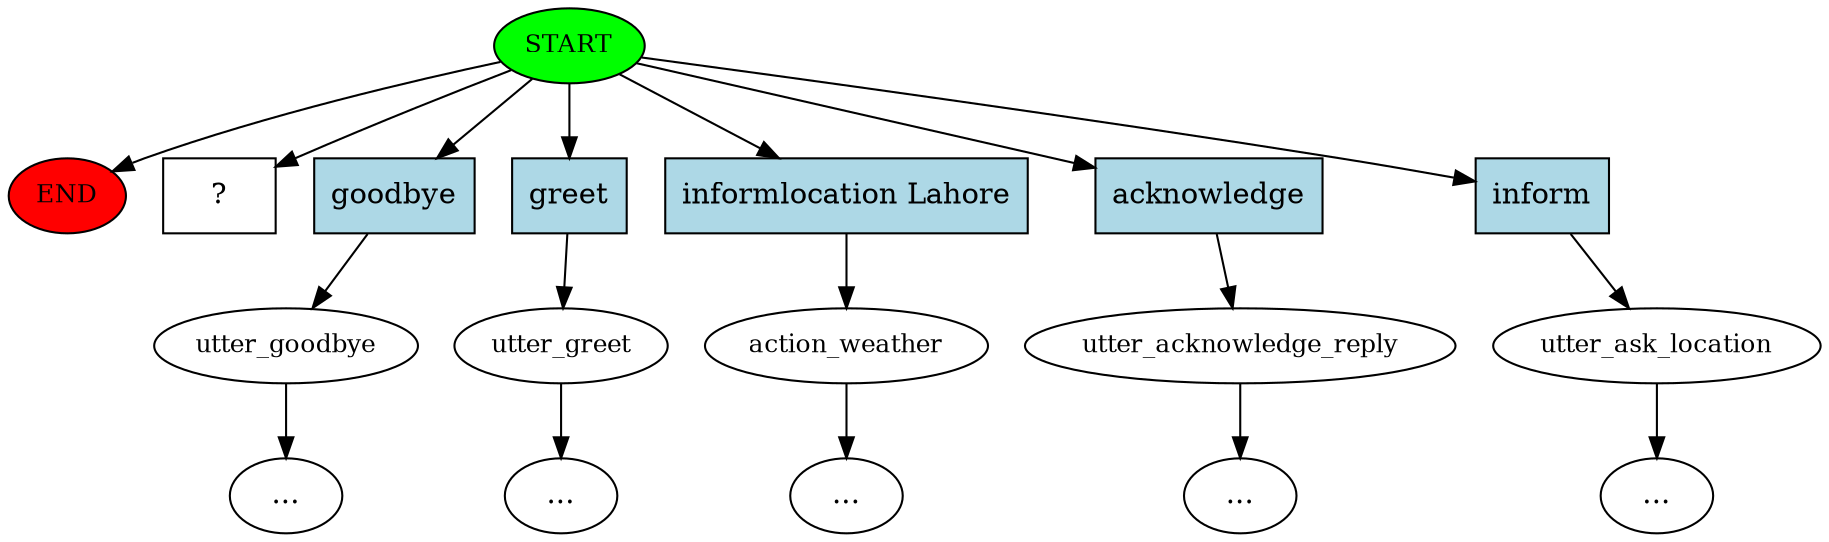 digraph  {
0 [class="start active", fillcolor=green, fontsize=12, label=START, style=filled];
"-1" [class=end, fillcolor=red, fontsize=12, label=END, style=filled];
1 [class="", fontsize=12, label=utter_goodbye];
"-3" [class=ellipsis, label="..."];
2 [class="", fontsize=12, label=utter_greet];
3 [class="", fontsize=12, label=action_weather];
4 [class="", fontsize=12, label=utter_acknowledge_reply];
"-6" [class=ellipsis, label="..."];
5 [class="", fontsize=12, label=utter_ask_location];
"-7" [class=ellipsis, label="..."];
"-11" [class=ellipsis, label="..."];
"-12" [class=ellipsis, label="..."];
11 [class="intent dashed active", label="  ?  ", shape=rect];
12 [class=intent, fillcolor=lightblue, label=goodbye, shape=rect, style=filled];
13 [class=intent, fillcolor=lightblue, label=greet, shape=rect, style=filled];
14 [class=intent, fillcolor=lightblue, label="informlocation Lahore", shape=rect, style=filled];
15 [class=intent, fillcolor=lightblue, label=acknowledge, shape=rect, style=filled];
16 [class=intent, fillcolor=lightblue, label=inform, shape=rect, style=filled];
0 -> "-1"  [class="", key=NONE, label=""];
0 -> 11  [class=active, key=NONE, label=""];
0 -> 12  [class="", key=0];
0 -> 13  [class="", key=0];
0 -> 14  [class="", key=0];
0 -> 15  [class="", key=0];
0 -> 16  [class="", key=0];
1 -> "-3"  [class="", key=NONE, label=""];
2 -> "-11"  [class="", key=NONE, label=""];
3 -> "-12"  [class="", key=NONE, label=""];
4 -> "-6"  [class="", key=NONE, label=""];
5 -> "-7"  [class="", key=NONE, label=""];
12 -> 1  [class="", key=0];
13 -> 2  [class="", key=0];
14 -> 3  [class="", key=0];
15 -> 4  [class="", key=0];
16 -> 5  [class="", key=0];
}
